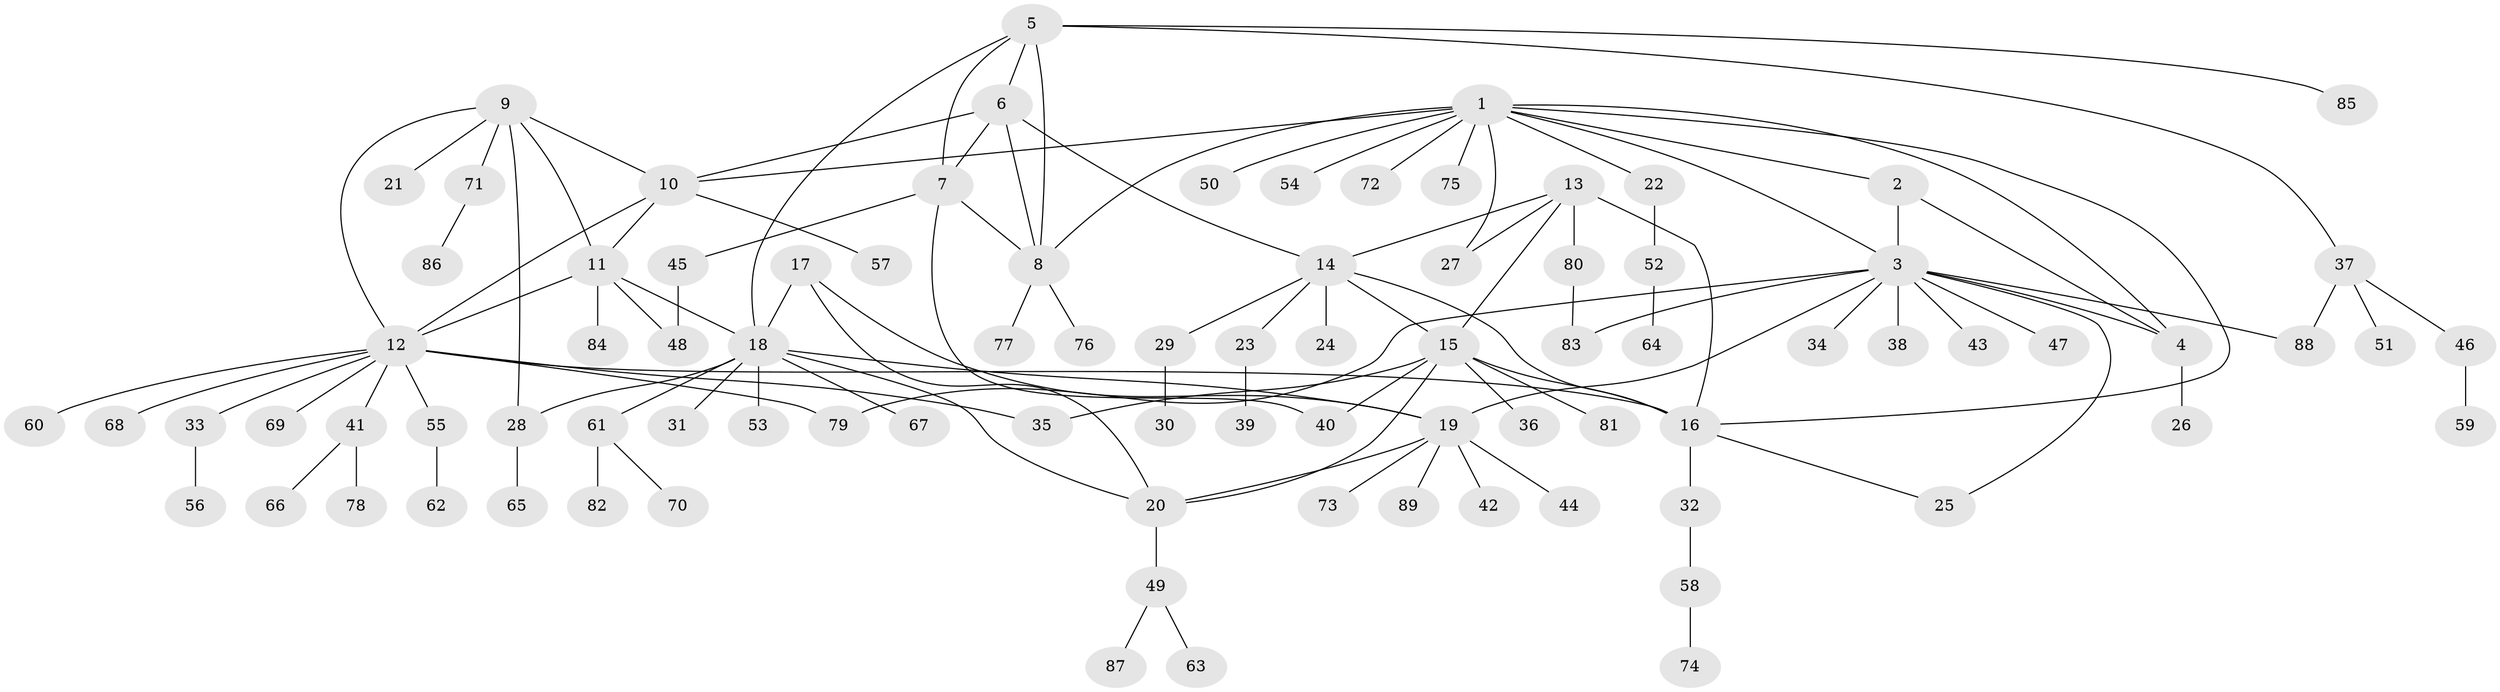 // coarse degree distribution, {2: 0.038461538461538464, 1: 0.8076923076923077, 4: 0.038461538461538464, 3: 0.07692307692307693, 17: 0.038461538461538464}
// Generated by graph-tools (version 1.1) at 2025/58/03/04/25 21:58:30]
// undirected, 89 vertices, 118 edges
graph export_dot {
graph [start="1"]
  node [color=gray90,style=filled];
  1;
  2;
  3;
  4;
  5;
  6;
  7;
  8;
  9;
  10;
  11;
  12;
  13;
  14;
  15;
  16;
  17;
  18;
  19;
  20;
  21;
  22;
  23;
  24;
  25;
  26;
  27;
  28;
  29;
  30;
  31;
  32;
  33;
  34;
  35;
  36;
  37;
  38;
  39;
  40;
  41;
  42;
  43;
  44;
  45;
  46;
  47;
  48;
  49;
  50;
  51;
  52;
  53;
  54;
  55;
  56;
  57;
  58;
  59;
  60;
  61;
  62;
  63;
  64;
  65;
  66;
  67;
  68;
  69;
  70;
  71;
  72;
  73;
  74;
  75;
  76;
  77;
  78;
  79;
  80;
  81;
  82;
  83;
  84;
  85;
  86;
  87;
  88;
  89;
  1 -- 2;
  1 -- 3;
  1 -- 4;
  1 -- 8;
  1 -- 10;
  1 -- 16;
  1 -- 22;
  1 -- 27;
  1 -- 50;
  1 -- 54;
  1 -- 72;
  1 -- 75;
  2 -- 3;
  2 -- 4;
  3 -- 4;
  3 -- 19;
  3 -- 25;
  3 -- 34;
  3 -- 38;
  3 -- 43;
  3 -- 47;
  3 -- 79;
  3 -- 83;
  3 -- 88;
  4 -- 26;
  5 -- 6;
  5 -- 7;
  5 -- 8;
  5 -- 18;
  5 -- 37;
  5 -- 85;
  6 -- 7;
  6 -- 8;
  6 -- 10;
  6 -- 14;
  7 -- 8;
  7 -- 40;
  7 -- 45;
  8 -- 76;
  8 -- 77;
  9 -- 10;
  9 -- 11;
  9 -- 12;
  9 -- 21;
  9 -- 28;
  9 -- 71;
  10 -- 11;
  10 -- 12;
  10 -- 57;
  11 -- 12;
  11 -- 18;
  11 -- 48;
  11 -- 84;
  12 -- 16;
  12 -- 33;
  12 -- 35;
  12 -- 41;
  12 -- 55;
  12 -- 60;
  12 -- 68;
  12 -- 69;
  12 -- 79;
  13 -- 14;
  13 -- 15;
  13 -- 16;
  13 -- 27;
  13 -- 80;
  14 -- 15;
  14 -- 16;
  14 -- 23;
  14 -- 24;
  14 -- 29;
  15 -- 16;
  15 -- 20;
  15 -- 35;
  15 -- 36;
  15 -- 40;
  15 -- 81;
  16 -- 25;
  16 -- 32;
  17 -- 18;
  17 -- 19;
  17 -- 20;
  18 -- 19;
  18 -- 20;
  18 -- 28;
  18 -- 31;
  18 -- 53;
  18 -- 61;
  18 -- 67;
  19 -- 20;
  19 -- 42;
  19 -- 44;
  19 -- 73;
  19 -- 89;
  20 -- 49;
  22 -- 52;
  23 -- 39;
  28 -- 65;
  29 -- 30;
  32 -- 58;
  33 -- 56;
  37 -- 46;
  37 -- 51;
  37 -- 88;
  41 -- 66;
  41 -- 78;
  45 -- 48;
  46 -- 59;
  49 -- 63;
  49 -- 87;
  52 -- 64;
  55 -- 62;
  58 -- 74;
  61 -- 70;
  61 -- 82;
  71 -- 86;
  80 -- 83;
}
